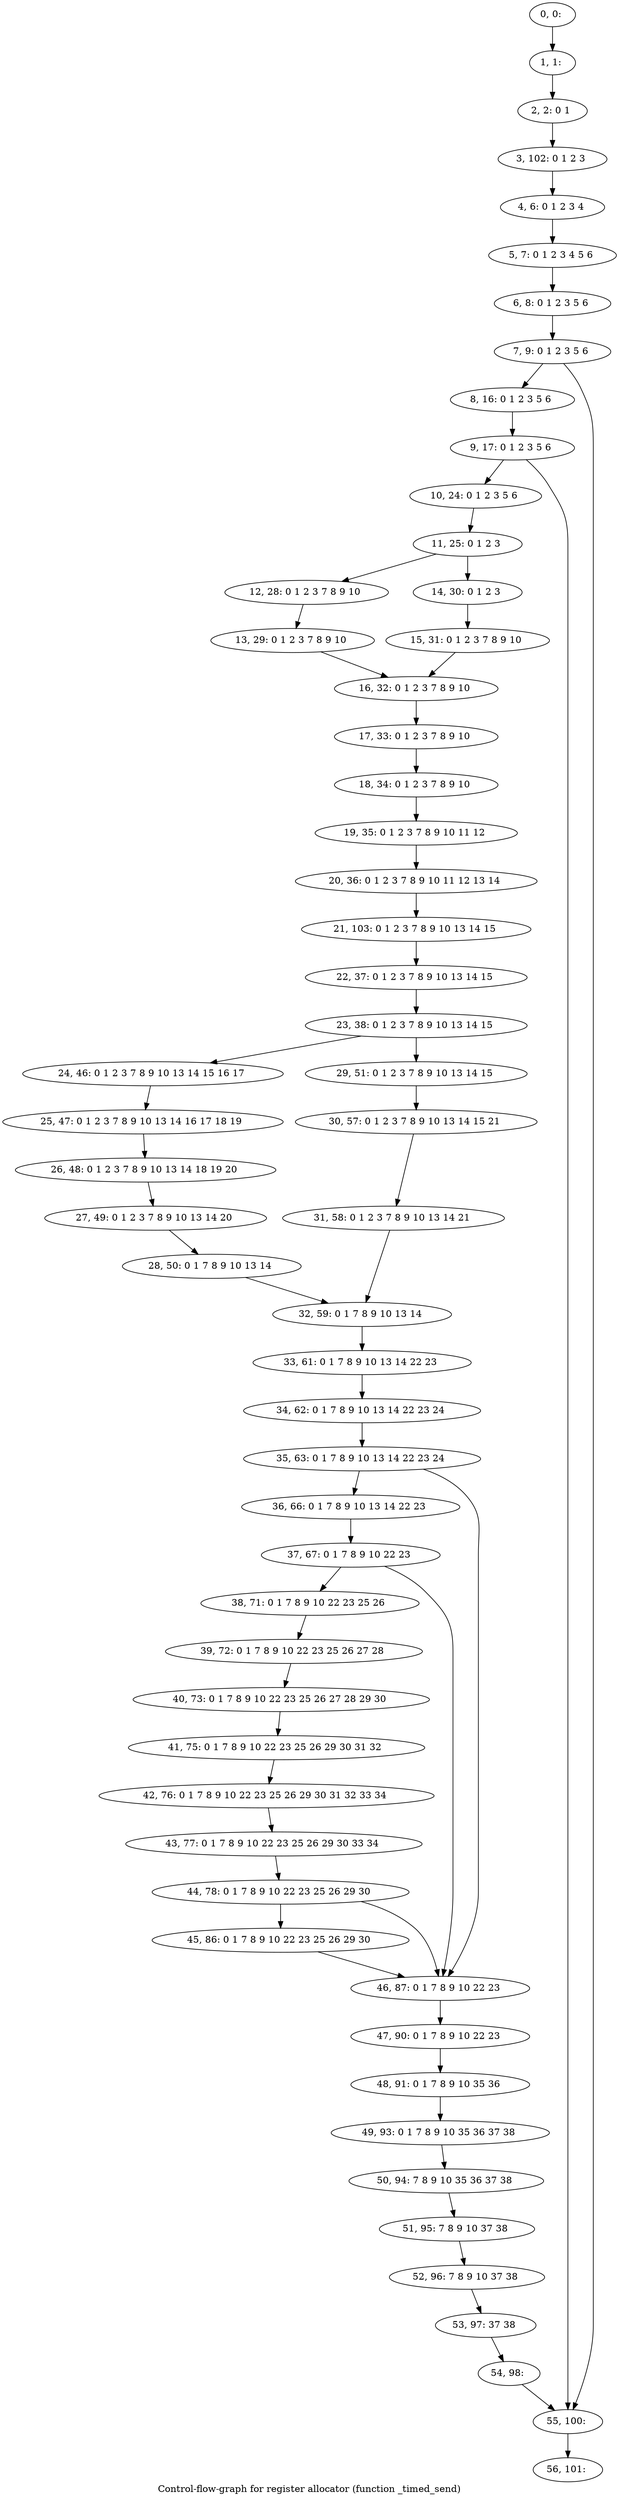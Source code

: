 digraph G {
graph [label="Control-flow-graph for register allocator (function _timed_send)"]
0[label="0, 0: "];
1[label="1, 1: "];
2[label="2, 2: 0 1 "];
3[label="3, 102: 0 1 2 3 "];
4[label="4, 6: 0 1 2 3 4 "];
5[label="5, 7: 0 1 2 3 4 5 6 "];
6[label="6, 8: 0 1 2 3 5 6 "];
7[label="7, 9: 0 1 2 3 5 6 "];
8[label="8, 16: 0 1 2 3 5 6 "];
9[label="9, 17: 0 1 2 3 5 6 "];
10[label="10, 24: 0 1 2 3 5 6 "];
11[label="11, 25: 0 1 2 3 "];
12[label="12, 28: 0 1 2 3 7 8 9 10 "];
13[label="13, 29: 0 1 2 3 7 8 9 10 "];
14[label="14, 30: 0 1 2 3 "];
15[label="15, 31: 0 1 2 3 7 8 9 10 "];
16[label="16, 32: 0 1 2 3 7 8 9 10 "];
17[label="17, 33: 0 1 2 3 7 8 9 10 "];
18[label="18, 34: 0 1 2 3 7 8 9 10 "];
19[label="19, 35: 0 1 2 3 7 8 9 10 11 12 "];
20[label="20, 36: 0 1 2 3 7 8 9 10 11 12 13 14 "];
21[label="21, 103: 0 1 2 3 7 8 9 10 13 14 15 "];
22[label="22, 37: 0 1 2 3 7 8 9 10 13 14 15 "];
23[label="23, 38: 0 1 2 3 7 8 9 10 13 14 15 "];
24[label="24, 46: 0 1 2 3 7 8 9 10 13 14 15 16 17 "];
25[label="25, 47: 0 1 2 3 7 8 9 10 13 14 16 17 18 19 "];
26[label="26, 48: 0 1 2 3 7 8 9 10 13 14 18 19 20 "];
27[label="27, 49: 0 1 2 3 7 8 9 10 13 14 20 "];
28[label="28, 50: 0 1 7 8 9 10 13 14 "];
29[label="29, 51: 0 1 2 3 7 8 9 10 13 14 15 "];
30[label="30, 57: 0 1 2 3 7 8 9 10 13 14 15 21 "];
31[label="31, 58: 0 1 2 3 7 8 9 10 13 14 21 "];
32[label="32, 59: 0 1 7 8 9 10 13 14 "];
33[label="33, 61: 0 1 7 8 9 10 13 14 22 23 "];
34[label="34, 62: 0 1 7 8 9 10 13 14 22 23 24 "];
35[label="35, 63: 0 1 7 8 9 10 13 14 22 23 24 "];
36[label="36, 66: 0 1 7 8 9 10 13 14 22 23 "];
37[label="37, 67: 0 1 7 8 9 10 22 23 "];
38[label="38, 71: 0 1 7 8 9 10 22 23 25 26 "];
39[label="39, 72: 0 1 7 8 9 10 22 23 25 26 27 28 "];
40[label="40, 73: 0 1 7 8 9 10 22 23 25 26 27 28 29 30 "];
41[label="41, 75: 0 1 7 8 9 10 22 23 25 26 29 30 31 32 "];
42[label="42, 76: 0 1 7 8 9 10 22 23 25 26 29 30 31 32 33 34 "];
43[label="43, 77: 0 1 7 8 9 10 22 23 25 26 29 30 33 34 "];
44[label="44, 78: 0 1 7 8 9 10 22 23 25 26 29 30 "];
45[label="45, 86: 0 1 7 8 9 10 22 23 25 26 29 30 "];
46[label="46, 87: 0 1 7 8 9 10 22 23 "];
47[label="47, 90: 0 1 7 8 9 10 22 23 "];
48[label="48, 91: 0 1 7 8 9 10 35 36 "];
49[label="49, 93: 0 1 7 8 9 10 35 36 37 38 "];
50[label="50, 94: 7 8 9 10 35 36 37 38 "];
51[label="51, 95: 7 8 9 10 37 38 "];
52[label="52, 96: 7 8 9 10 37 38 "];
53[label="53, 97: 37 38 "];
54[label="54, 98: "];
55[label="55, 100: "];
56[label="56, 101: "];
0->1 ;
1->2 ;
2->3 ;
3->4 ;
4->5 ;
5->6 ;
6->7 ;
7->8 ;
7->55 ;
8->9 ;
9->10 ;
9->55 ;
10->11 ;
11->12 ;
11->14 ;
12->13 ;
13->16 ;
14->15 ;
15->16 ;
16->17 ;
17->18 ;
18->19 ;
19->20 ;
20->21 ;
21->22 ;
22->23 ;
23->24 ;
23->29 ;
24->25 ;
25->26 ;
26->27 ;
27->28 ;
28->32 ;
29->30 ;
30->31 ;
31->32 ;
32->33 ;
33->34 ;
34->35 ;
35->36 ;
35->46 ;
36->37 ;
37->38 ;
37->46 ;
38->39 ;
39->40 ;
40->41 ;
41->42 ;
42->43 ;
43->44 ;
44->45 ;
44->46 ;
45->46 ;
46->47 ;
47->48 ;
48->49 ;
49->50 ;
50->51 ;
51->52 ;
52->53 ;
53->54 ;
54->55 ;
55->56 ;
}
